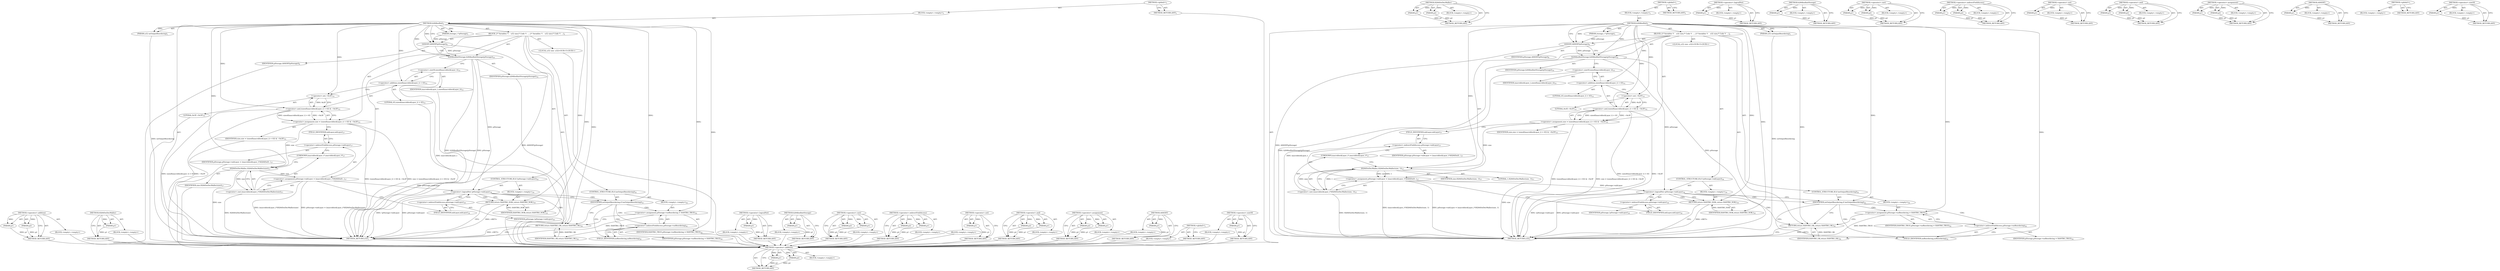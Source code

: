digraph "&lt;operator&gt;.sizeOf" {
vulnerable_93 [label=<(METHOD,&lt;operator&gt;.addition)>];
vulnerable_94 [label=<(PARAM,p1)>];
vulnerable_95 [label=<(PARAM,p2)>];
vulnerable_96 [label=<(BLOCK,&lt;empty&gt;,&lt;empty&gt;)>];
vulnerable_97 [label=<(METHOD_RETURN,ANY)>];
vulnerable_116 [label=<(METHOD,H264SwDecMalloc)>];
vulnerable_117 [label=<(PARAM,p1)>];
vulnerable_118 [label=<(BLOCK,&lt;empty&gt;,&lt;empty&gt;)>];
vulnerable_119 [label=<(METHOD_RETURN,ANY)>];
vulnerable_6 [label=<(METHOD,&lt;global&gt;)<SUB>1</SUB>>];
vulnerable_7 [label=<(BLOCK,&lt;empty&gt;,&lt;empty&gt;)<SUB>1</SUB>>];
vulnerable_8 [label=<(METHOD,h264bsdInit)<SUB>1</SUB>>];
vulnerable_9 [label=<(PARAM,storage_t *pStorage)<SUB>1</SUB>>];
vulnerable_10 [label=<(PARAM,u32 noOutputReordering)<SUB>1</SUB>>];
vulnerable_11 [label=<(BLOCK,{

/* Variables */
    u32 size;
/* Code */

  ...,{

/* Variables */
    u32 size;
/* Code */

  ...)<SUB>2</SUB>>];
vulnerable_12 [label="<(LOCAL,u32 size: u32)<SUB>5</SUB>>"];
vulnerable_13 [label=<(ASSERT,ASSERT(pStorage))<SUB>8</SUB>>];
vulnerable_14 [label=<(IDENTIFIER,pStorage,ASSERT(pStorage))<SUB>8</SUB>>];
vulnerable_15 [label=<(h264bsdInitStorage,h264bsdInitStorage(pStorage))<SUB>10</SUB>>];
vulnerable_16 [label=<(IDENTIFIER,pStorage,h264bsdInitStorage(pStorage))<SUB>10</SUB>>];
vulnerable_17 [label=<(&lt;operator&gt;.assignment,size = (sizeof(macroblockLayer_t) + 63) &amp; ~0x3F)<SUB>15</SUB>>];
vulnerable_18 [label=<(IDENTIFIER,size,size = (sizeof(macroblockLayer_t) + 63) &amp; ~0x3F)<SUB>15</SUB>>];
vulnerable_19 [label=<(&lt;operator&gt;.and,(sizeof(macroblockLayer_t) + 63) &amp; ~0x3F)<SUB>15</SUB>>];
vulnerable_20 [label=<(&lt;operator&gt;.addition,sizeof(macroblockLayer_t) + 63)<SUB>15</SUB>>];
vulnerable_21 [label=<(&lt;operator&gt;.sizeOf,sizeof(macroblockLayer_t))<SUB>15</SUB>>];
vulnerable_22 [label=<(IDENTIFIER,macroblockLayer_t,sizeof(macroblockLayer_t))<SUB>15</SUB>>];
vulnerable_23 [label=<(LITERAL,63,sizeof(macroblockLayer_t) + 63)<SUB>15</SUB>>];
vulnerable_24 [label=<(&lt;operator&gt;.not,~0x3F)<SUB>15</SUB>>];
vulnerable_25 [label=<(LITERAL,0x3F,~0x3F)<SUB>15</SUB>>];
vulnerable_26 [label=<(&lt;operator&gt;.assignment,pStorage-&gt;mbLayer = (macroblockLayer_t*)H264SwD...)<SUB>17</SUB>>];
vulnerable_27 [label=<(&lt;operator&gt;.indirectFieldAccess,pStorage-&gt;mbLayer)<SUB>17</SUB>>];
vulnerable_28 [label=<(IDENTIFIER,pStorage,pStorage-&gt;mbLayer = (macroblockLayer_t*)H264SwD...)<SUB>17</SUB>>];
vulnerable_29 [label=<(FIELD_IDENTIFIER,mbLayer,mbLayer)<SUB>17</SUB>>];
vulnerable_30 [label=<(&lt;operator&gt;.cast,(macroblockLayer_t*)H264SwDecMalloc(size))<SUB>17</SUB>>];
vulnerable_31 [label=<(UNKNOWN,macroblockLayer_t*,macroblockLayer_t*)<SUB>17</SUB>>];
vulnerable_32 [label=<(H264SwDecMalloc,H264SwDecMalloc(size))<SUB>17</SUB>>];
vulnerable_33 [label=<(IDENTIFIER,size,H264SwDecMalloc(size))<SUB>17</SUB>>];
vulnerable_34 [label=<(CONTROL_STRUCTURE,IF,if (!pStorage-&gt;mbLayer))<SUB>18</SUB>>];
vulnerable_35 [label=<(&lt;operator&gt;.logicalNot,!pStorage-&gt;mbLayer)<SUB>18</SUB>>];
vulnerable_36 [label=<(&lt;operator&gt;.indirectFieldAccess,pStorage-&gt;mbLayer)<SUB>18</SUB>>];
vulnerable_37 [label=<(IDENTIFIER,pStorage,!pStorage-&gt;mbLayer)<SUB>18</SUB>>];
vulnerable_38 [label=<(FIELD_IDENTIFIER,mbLayer,mbLayer)<SUB>18</SUB>>];
vulnerable_39 [label=<(BLOCK,&lt;empty&gt;,&lt;empty&gt;)<SUB>19</SUB>>];
vulnerable_40 [label=<(RETURN,return HANTRO_NOK;,return HANTRO_NOK;)<SUB>19</SUB>>];
vulnerable_41 [label=<(IDENTIFIER,HANTRO_NOK,return HANTRO_NOK;)<SUB>19</SUB>>];
vulnerable_42 [label=<(CONTROL_STRUCTURE,IF,if (noOutputReordering))<SUB>21</SUB>>];
vulnerable_43 [label=<(IDENTIFIER,noOutputReordering,if (noOutputReordering))<SUB>21</SUB>>];
vulnerable_44 [label=<(BLOCK,&lt;empty&gt;,&lt;empty&gt;)<SUB>22</SUB>>];
vulnerable_45 [label=<(&lt;operator&gt;.assignment,pStorage-&gt;noReordering = HANTRO_TRUE)<SUB>22</SUB>>];
vulnerable_46 [label=<(&lt;operator&gt;.indirectFieldAccess,pStorage-&gt;noReordering)<SUB>22</SUB>>];
vulnerable_47 [label=<(IDENTIFIER,pStorage,pStorage-&gt;noReordering = HANTRO_TRUE)<SUB>22</SUB>>];
vulnerable_48 [label=<(FIELD_IDENTIFIER,noReordering,noReordering)<SUB>22</SUB>>];
vulnerable_49 [label=<(IDENTIFIER,HANTRO_TRUE,pStorage-&gt;noReordering = HANTRO_TRUE)<SUB>22</SUB>>];
vulnerable_50 [label=<(RETURN,return HANTRO_OK;,return HANTRO_OK;)<SUB>24</SUB>>];
vulnerable_51 [label=<(IDENTIFIER,HANTRO_OK,return HANTRO_OK;)<SUB>24</SUB>>];
vulnerable_52 [label=<(METHOD_RETURN,u32)<SUB>1</SUB>>];
vulnerable_54 [label=<(METHOD_RETURN,ANY)<SUB>1</SUB>>];
vulnerable_120 [label=<(METHOD,&lt;operator&gt;.logicalNot)>];
vulnerable_121 [label=<(PARAM,p1)>];
vulnerable_122 [label=<(BLOCK,&lt;empty&gt;,&lt;empty&gt;)>];
vulnerable_123 [label=<(METHOD_RETURN,ANY)>];
vulnerable_79 [label=<(METHOD,h264bsdInitStorage)>];
vulnerable_80 [label=<(PARAM,p1)>];
vulnerable_81 [label=<(BLOCK,&lt;empty&gt;,&lt;empty&gt;)>];
vulnerable_82 [label=<(METHOD_RETURN,ANY)>];
vulnerable_111 [label=<(METHOD,&lt;operator&gt;.cast)>];
vulnerable_112 [label=<(PARAM,p1)>];
vulnerable_113 [label=<(PARAM,p2)>];
vulnerable_114 [label=<(BLOCK,&lt;empty&gt;,&lt;empty&gt;)>];
vulnerable_115 [label=<(METHOD_RETURN,ANY)>];
vulnerable_106 [label=<(METHOD,&lt;operator&gt;.indirectFieldAccess)>];
vulnerable_107 [label=<(PARAM,p1)>];
vulnerable_108 [label=<(PARAM,p2)>];
vulnerable_109 [label=<(BLOCK,&lt;empty&gt;,&lt;empty&gt;)>];
vulnerable_110 [label=<(METHOD_RETURN,ANY)>];
vulnerable_102 [label=<(METHOD,&lt;operator&gt;.not)>];
vulnerable_103 [label=<(PARAM,p1)>];
vulnerable_104 [label=<(BLOCK,&lt;empty&gt;,&lt;empty&gt;)>];
vulnerable_105 [label=<(METHOD_RETURN,ANY)>];
vulnerable_88 [label=<(METHOD,&lt;operator&gt;.and)>];
vulnerable_89 [label=<(PARAM,p1)>];
vulnerable_90 [label=<(PARAM,p2)>];
vulnerable_91 [label=<(BLOCK,&lt;empty&gt;,&lt;empty&gt;)>];
vulnerable_92 [label=<(METHOD_RETURN,ANY)>];
vulnerable_83 [label=<(METHOD,&lt;operator&gt;.assignment)>];
vulnerable_84 [label=<(PARAM,p1)>];
vulnerable_85 [label=<(PARAM,p2)>];
vulnerable_86 [label=<(BLOCK,&lt;empty&gt;,&lt;empty&gt;)>];
vulnerable_87 [label=<(METHOD_RETURN,ANY)>];
vulnerable_75 [label=<(METHOD,ASSERT)>];
vulnerable_76 [label=<(PARAM,p1)>];
vulnerable_77 [label=<(BLOCK,&lt;empty&gt;,&lt;empty&gt;)>];
vulnerable_78 [label=<(METHOD_RETURN,ANY)>];
vulnerable_69 [label=<(METHOD,&lt;global&gt;)<SUB>1</SUB>>];
vulnerable_70 [label=<(BLOCK,&lt;empty&gt;,&lt;empty&gt;)>];
vulnerable_71 [label=<(METHOD_RETURN,ANY)>];
vulnerable_98 [label=<(METHOD,&lt;operator&gt;.sizeOf)>];
vulnerable_99 [label=<(PARAM,p1)>];
vulnerable_100 [label=<(BLOCK,&lt;empty&gt;,&lt;empty&gt;)>];
vulnerable_101 [label=<(METHOD_RETURN,ANY)>];
fixed_94 [label=<(METHOD,&lt;operator&gt;.addition)>];
fixed_95 [label=<(PARAM,p1)>];
fixed_96 [label=<(PARAM,p2)>];
fixed_97 [label=<(BLOCK,&lt;empty&gt;,&lt;empty&gt;)>];
fixed_98 [label=<(METHOD_RETURN,ANY)>];
fixed_117 [label=<(METHOD,H264SwDecMalloc)>];
fixed_118 [label=<(PARAM,p1)>];
fixed_119 [label=<(PARAM,p2)>];
fixed_120 [label=<(BLOCK,&lt;empty&gt;,&lt;empty&gt;)>];
fixed_121 [label=<(METHOD_RETURN,ANY)>];
fixed_6 [label=<(METHOD,&lt;global&gt;)<SUB>1</SUB>>];
fixed_7 [label=<(BLOCK,&lt;empty&gt;,&lt;empty&gt;)<SUB>1</SUB>>];
fixed_8 [label=<(METHOD,h264bsdInit)<SUB>1</SUB>>];
fixed_9 [label=<(PARAM,storage_t *pStorage)<SUB>1</SUB>>];
fixed_10 [label=<(PARAM,u32 noOutputReordering)<SUB>1</SUB>>];
fixed_11 [label=<(BLOCK,{

/* Variables */
    u32 size;
/* Code */

  ...,{

/* Variables */
    u32 size;
/* Code */

  ...)<SUB>2</SUB>>];
fixed_12 [label="<(LOCAL,u32 size: u32)<SUB>5</SUB>>"];
fixed_13 [label=<(ASSERT,ASSERT(pStorage))<SUB>8</SUB>>];
fixed_14 [label=<(IDENTIFIER,pStorage,ASSERT(pStorage))<SUB>8</SUB>>];
fixed_15 [label=<(h264bsdInitStorage,h264bsdInitStorage(pStorage))<SUB>10</SUB>>];
fixed_16 [label=<(IDENTIFIER,pStorage,h264bsdInitStorage(pStorage))<SUB>10</SUB>>];
fixed_17 [label=<(&lt;operator&gt;.assignment,size = (sizeof(macroblockLayer_t) + 63) &amp; ~0x3F)<SUB>15</SUB>>];
fixed_18 [label=<(IDENTIFIER,size,size = (sizeof(macroblockLayer_t) + 63) &amp; ~0x3F)<SUB>15</SUB>>];
fixed_19 [label=<(&lt;operator&gt;.and,(sizeof(macroblockLayer_t) + 63) &amp; ~0x3F)<SUB>15</SUB>>];
fixed_20 [label=<(&lt;operator&gt;.addition,sizeof(macroblockLayer_t) + 63)<SUB>15</SUB>>];
fixed_21 [label=<(&lt;operator&gt;.sizeOf,sizeof(macroblockLayer_t))<SUB>15</SUB>>];
fixed_22 [label=<(IDENTIFIER,macroblockLayer_t,sizeof(macroblockLayer_t))<SUB>15</SUB>>];
fixed_23 [label=<(LITERAL,63,sizeof(macroblockLayer_t) + 63)<SUB>15</SUB>>];
fixed_24 [label=<(&lt;operator&gt;.not,~0x3F)<SUB>15</SUB>>];
fixed_25 [label=<(LITERAL,0x3F,~0x3F)<SUB>15</SUB>>];
fixed_26 [label=<(&lt;operator&gt;.assignment,pStorage-&gt;mbLayer = (macroblockLayer_t*)H264SwD...)<SUB>17</SUB>>];
fixed_27 [label=<(&lt;operator&gt;.indirectFieldAccess,pStorage-&gt;mbLayer)<SUB>17</SUB>>];
fixed_28 [label=<(IDENTIFIER,pStorage,pStorage-&gt;mbLayer = (macroblockLayer_t*)H264SwD...)<SUB>17</SUB>>];
fixed_29 [label=<(FIELD_IDENTIFIER,mbLayer,mbLayer)<SUB>17</SUB>>];
fixed_30 [label=<(&lt;operator&gt;.cast,(macroblockLayer_t*)H264SwDecMalloc(size, 1))<SUB>17</SUB>>];
fixed_31 [label=<(UNKNOWN,macroblockLayer_t*,macroblockLayer_t*)<SUB>17</SUB>>];
fixed_32 [label=<(H264SwDecMalloc,H264SwDecMalloc(size, 1))<SUB>17</SUB>>];
fixed_33 [label=<(IDENTIFIER,size,H264SwDecMalloc(size, 1))<SUB>17</SUB>>];
fixed_34 [label=<(LITERAL,1,H264SwDecMalloc(size, 1))<SUB>17</SUB>>];
fixed_35 [label=<(CONTROL_STRUCTURE,IF,if (!pStorage-&gt;mbLayer))<SUB>18</SUB>>];
fixed_36 [label=<(&lt;operator&gt;.logicalNot,!pStorage-&gt;mbLayer)<SUB>18</SUB>>];
fixed_37 [label=<(&lt;operator&gt;.indirectFieldAccess,pStorage-&gt;mbLayer)<SUB>18</SUB>>];
fixed_38 [label=<(IDENTIFIER,pStorage,!pStorage-&gt;mbLayer)<SUB>18</SUB>>];
fixed_39 [label=<(FIELD_IDENTIFIER,mbLayer,mbLayer)<SUB>18</SUB>>];
fixed_40 [label=<(BLOCK,&lt;empty&gt;,&lt;empty&gt;)<SUB>19</SUB>>];
fixed_41 [label=<(RETURN,return HANTRO_NOK;,return HANTRO_NOK;)<SUB>19</SUB>>];
fixed_42 [label=<(IDENTIFIER,HANTRO_NOK,return HANTRO_NOK;)<SUB>19</SUB>>];
fixed_43 [label=<(CONTROL_STRUCTURE,IF,if (noOutputReordering))<SUB>21</SUB>>];
fixed_44 [label=<(IDENTIFIER,noOutputReordering,if (noOutputReordering))<SUB>21</SUB>>];
fixed_45 [label=<(BLOCK,&lt;empty&gt;,&lt;empty&gt;)<SUB>22</SUB>>];
fixed_46 [label=<(&lt;operator&gt;.assignment,pStorage-&gt;noReordering = HANTRO_TRUE)<SUB>22</SUB>>];
fixed_47 [label=<(&lt;operator&gt;.indirectFieldAccess,pStorage-&gt;noReordering)<SUB>22</SUB>>];
fixed_48 [label=<(IDENTIFIER,pStorage,pStorage-&gt;noReordering = HANTRO_TRUE)<SUB>22</SUB>>];
fixed_49 [label=<(FIELD_IDENTIFIER,noReordering,noReordering)<SUB>22</SUB>>];
fixed_50 [label=<(IDENTIFIER,HANTRO_TRUE,pStorage-&gt;noReordering = HANTRO_TRUE)<SUB>22</SUB>>];
fixed_51 [label=<(RETURN,return HANTRO_OK;,return HANTRO_OK;)<SUB>24</SUB>>];
fixed_52 [label=<(IDENTIFIER,HANTRO_OK,return HANTRO_OK;)<SUB>24</SUB>>];
fixed_53 [label=<(METHOD_RETURN,u32)<SUB>1</SUB>>];
fixed_55 [label=<(METHOD_RETURN,ANY)<SUB>1</SUB>>];
fixed_122 [label=<(METHOD,&lt;operator&gt;.logicalNot)>];
fixed_123 [label=<(PARAM,p1)>];
fixed_124 [label=<(BLOCK,&lt;empty&gt;,&lt;empty&gt;)>];
fixed_125 [label=<(METHOD_RETURN,ANY)>];
fixed_80 [label=<(METHOD,h264bsdInitStorage)>];
fixed_81 [label=<(PARAM,p1)>];
fixed_82 [label=<(BLOCK,&lt;empty&gt;,&lt;empty&gt;)>];
fixed_83 [label=<(METHOD_RETURN,ANY)>];
fixed_112 [label=<(METHOD,&lt;operator&gt;.cast)>];
fixed_113 [label=<(PARAM,p1)>];
fixed_114 [label=<(PARAM,p2)>];
fixed_115 [label=<(BLOCK,&lt;empty&gt;,&lt;empty&gt;)>];
fixed_116 [label=<(METHOD_RETURN,ANY)>];
fixed_107 [label=<(METHOD,&lt;operator&gt;.indirectFieldAccess)>];
fixed_108 [label=<(PARAM,p1)>];
fixed_109 [label=<(PARAM,p2)>];
fixed_110 [label=<(BLOCK,&lt;empty&gt;,&lt;empty&gt;)>];
fixed_111 [label=<(METHOD_RETURN,ANY)>];
fixed_103 [label=<(METHOD,&lt;operator&gt;.not)>];
fixed_104 [label=<(PARAM,p1)>];
fixed_105 [label=<(BLOCK,&lt;empty&gt;,&lt;empty&gt;)>];
fixed_106 [label=<(METHOD_RETURN,ANY)>];
fixed_89 [label=<(METHOD,&lt;operator&gt;.and)>];
fixed_90 [label=<(PARAM,p1)>];
fixed_91 [label=<(PARAM,p2)>];
fixed_92 [label=<(BLOCK,&lt;empty&gt;,&lt;empty&gt;)>];
fixed_93 [label=<(METHOD_RETURN,ANY)>];
fixed_84 [label=<(METHOD,&lt;operator&gt;.assignment)>];
fixed_85 [label=<(PARAM,p1)>];
fixed_86 [label=<(PARAM,p2)>];
fixed_87 [label=<(BLOCK,&lt;empty&gt;,&lt;empty&gt;)>];
fixed_88 [label=<(METHOD_RETURN,ANY)>];
fixed_76 [label=<(METHOD,ASSERT)>];
fixed_77 [label=<(PARAM,p1)>];
fixed_78 [label=<(BLOCK,&lt;empty&gt;,&lt;empty&gt;)>];
fixed_79 [label=<(METHOD_RETURN,ANY)>];
fixed_70 [label=<(METHOD,&lt;global&gt;)<SUB>1</SUB>>];
fixed_71 [label=<(BLOCK,&lt;empty&gt;,&lt;empty&gt;)>];
fixed_72 [label=<(METHOD_RETURN,ANY)>];
fixed_99 [label=<(METHOD,&lt;operator&gt;.sizeOf)>];
fixed_100 [label=<(PARAM,p1)>];
fixed_101 [label=<(BLOCK,&lt;empty&gt;,&lt;empty&gt;)>];
fixed_102 [label=<(METHOD_RETURN,ANY)>];
vulnerable_93 -> vulnerable_94  [key=0, label="AST: "];
vulnerable_93 -> vulnerable_94  [key=1, label="DDG: "];
vulnerable_93 -> vulnerable_96  [key=0, label="AST: "];
vulnerable_93 -> vulnerable_95  [key=0, label="AST: "];
vulnerable_93 -> vulnerable_95  [key=1, label="DDG: "];
vulnerable_93 -> vulnerable_97  [key=0, label="AST: "];
vulnerable_93 -> vulnerable_97  [key=1, label="CFG: "];
vulnerable_94 -> vulnerable_97  [key=0, label="DDG: p1"];
vulnerable_95 -> vulnerable_97  [key=0, label="DDG: p2"];
vulnerable_96 -> fixed_94  [key=0];
vulnerable_97 -> fixed_94  [key=0];
vulnerable_116 -> vulnerable_117  [key=0, label="AST: "];
vulnerable_116 -> vulnerable_117  [key=1, label="DDG: "];
vulnerable_116 -> vulnerable_118  [key=0, label="AST: "];
vulnerable_116 -> vulnerable_119  [key=0, label="AST: "];
vulnerable_116 -> vulnerable_119  [key=1, label="CFG: "];
vulnerable_117 -> vulnerable_119  [key=0, label="DDG: p1"];
vulnerable_118 -> fixed_94  [key=0];
vulnerable_119 -> fixed_94  [key=0];
vulnerable_6 -> vulnerable_7  [key=0, label="AST: "];
vulnerable_6 -> vulnerable_54  [key=0, label="AST: "];
vulnerable_6 -> vulnerable_54  [key=1, label="CFG: "];
vulnerable_7 -> vulnerable_8  [key=0, label="AST: "];
vulnerable_8 -> vulnerable_9  [key=0, label="AST: "];
vulnerable_8 -> vulnerable_9  [key=1, label="DDG: "];
vulnerable_8 -> vulnerable_10  [key=0, label="AST: "];
vulnerable_8 -> vulnerable_10  [key=1, label="DDG: "];
vulnerable_8 -> vulnerable_11  [key=0, label="AST: "];
vulnerable_8 -> vulnerable_52  [key=0, label="AST: "];
vulnerable_8 -> vulnerable_13  [key=0, label="CFG: "];
vulnerable_8 -> vulnerable_13  [key=1, label="DDG: "];
vulnerable_8 -> vulnerable_50  [key=0, label="DDG: "];
vulnerable_8 -> vulnerable_15  [key=0, label="DDG: "];
vulnerable_8 -> vulnerable_43  [key=0, label="DDG: "];
vulnerable_8 -> vulnerable_51  [key=0, label="DDG: "];
vulnerable_8 -> vulnerable_19  [key=0, label="DDG: "];
vulnerable_8 -> vulnerable_40  [key=0, label="DDG: "];
vulnerable_8 -> vulnerable_45  [key=0, label="DDG: "];
vulnerable_8 -> vulnerable_20  [key=0, label="DDG: "];
vulnerable_8 -> vulnerable_24  [key=0, label="DDG: "];
vulnerable_8 -> vulnerable_32  [key=0, label="DDG: "];
vulnerable_8 -> vulnerable_41  [key=0, label="DDG: "];
vulnerable_9 -> vulnerable_13  [key=0, label="DDG: pStorage"];
vulnerable_10 -> vulnerable_52  [key=0, label="DDG: noOutputReordering"];
vulnerable_11 -> vulnerable_12  [key=0, label="AST: "];
vulnerable_11 -> vulnerable_13  [key=0, label="AST: "];
vulnerable_11 -> vulnerable_15  [key=0, label="AST: "];
vulnerable_11 -> vulnerable_17  [key=0, label="AST: "];
vulnerable_11 -> vulnerable_26  [key=0, label="AST: "];
vulnerable_11 -> vulnerable_34  [key=0, label="AST: "];
vulnerable_11 -> vulnerable_42  [key=0, label="AST: "];
vulnerable_11 -> vulnerable_50  [key=0, label="AST: "];
vulnerable_12 -> fixed_94  [key=0];
vulnerable_13 -> vulnerable_14  [key=0, label="AST: "];
vulnerable_13 -> vulnerable_15  [key=0, label="CFG: "];
vulnerable_13 -> vulnerable_15  [key=1, label="DDG: pStorage"];
vulnerable_13 -> vulnerable_52  [key=0, label="DDG: ASSERT(pStorage)"];
vulnerable_14 -> fixed_94  [key=0];
vulnerable_15 -> vulnerable_16  [key=0, label="AST: "];
vulnerable_15 -> vulnerable_21  [key=0, label="CFG: "];
vulnerable_15 -> vulnerable_52  [key=0, label="DDG: pStorage"];
vulnerable_15 -> vulnerable_52  [key=1, label="DDG: h264bsdInitStorage(pStorage)"];
vulnerable_15 -> vulnerable_35  [key=0, label="DDG: pStorage"];
vulnerable_16 -> fixed_94  [key=0];
vulnerable_17 -> vulnerable_18  [key=0, label="AST: "];
vulnerable_17 -> vulnerable_19  [key=0, label="AST: "];
vulnerable_17 -> vulnerable_29  [key=0, label="CFG: "];
vulnerable_17 -> vulnerable_52  [key=0, label="DDG: (sizeof(macroblockLayer_t) + 63) &amp; ~0x3F"];
vulnerable_17 -> vulnerable_52  [key=1, label="DDG: size = (sizeof(macroblockLayer_t) + 63) &amp; ~0x3F"];
vulnerable_17 -> vulnerable_32  [key=0, label="DDG: size"];
vulnerable_18 -> fixed_94  [key=0];
vulnerable_19 -> vulnerable_20  [key=0, label="AST: "];
vulnerable_19 -> vulnerable_24  [key=0, label="AST: "];
vulnerable_19 -> vulnerable_17  [key=0, label="CFG: "];
vulnerable_19 -> vulnerable_17  [key=1, label="DDG: sizeof(macroblockLayer_t) + 63"];
vulnerable_19 -> vulnerable_17  [key=2, label="DDG: ~0x3F"];
vulnerable_19 -> vulnerable_52  [key=0, label="DDG: sizeof(macroblockLayer_t) + 63"];
vulnerable_19 -> vulnerable_52  [key=1, label="DDG: ~0x3F"];
vulnerable_20 -> vulnerable_21  [key=0, label="AST: "];
vulnerable_20 -> vulnerable_23  [key=0, label="AST: "];
vulnerable_20 -> vulnerable_24  [key=0, label="CFG: "];
vulnerable_21 -> vulnerable_22  [key=0, label="AST: "];
vulnerable_21 -> vulnerable_20  [key=0, label="CFG: "];
vulnerable_21 -> vulnerable_52  [key=0, label="DDG: macroblockLayer_t"];
vulnerable_22 -> fixed_94  [key=0];
vulnerable_23 -> fixed_94  [key=0];
vulnerable_24 -> vulnerable_25  [key=0, label="AST: "];
vulnerable_24 -> vulnerable_19  [key=0, label="CFG: "];
vulnerable_24 -> vulnerable_19  [key=1, label="DDG: 0x3F"];
vulnerable_25 -> fixed_94  [key=0];
vulnerable_26 -> vulnerable_27  [key=0, label="AST: "];
vulnerable_26 -> vulnerable_30  [key=0, label="AST: "];
vulnerable_26 -> vulnerable_38  [key=0, label="CFG: "];
vulnerable_26 -> vulnerable_52  [key=0, label="DDG: (macroblockLayer_t*)H264SwDecMalloc(size)"];
vulnerable_26 -> vulnerable_52  [key=1, label="DDG: pStorage-&gt;mbLayer = (macroblockLayer_t*)H264SwDecMalloc(size)"];
vulnerable_26 -> vulnerable_35  [key=0, label="DDG: pStorage-&gt;mbLayer"];
vulnerable_27 -> vulnerable_28  [key=0, label="AST: "];
vulnerable_27 -> vulnerable_29  [key=0, label="AST: "];
vulnerable_27 -> vulnerable_31  [key=0, label="CFG: "];
vulnerable_28 -> fixed_94  [key=0];
vulnerable_29 -> vulnerable_27  [key=0, label="CFG: "];
vulnerable_30 -> vulnerable_31  [key=0, label="AST: "];
vulnerable_30 -> vulnerable_32  [key=0, label="AST: "];
vulnerable_30 -> vulnerable_26  [key=0, label="CFG: "];
vulnerable_30 -> vulnerable_52  [key=0, label="DDG: H264SwDecMalloc(size)"];
vulnerable_31 -> vulnerable_32  [key=0, label="CFG: "];
vulnerable_32 -> vulnerable_33  [key=0, label="AST: "];
vulnerable_32 -> vulnerable_30  [key=0, label="CFG: "];
vulnerable_32 -> vulnerable_30  [key=1, label="DDG: size"];
vulnerable_32 -> vulnerable_52  [key=0, label="DDG: size"];
vulnerable_32 -> vulnerable_26  [key=0, label="DDG: size"];
vulnerable_33 -> fixed_94  [key=0];
vulnerable_34 -> vulnerable_35  [key=0, label="AST: "];
vulnerable_34 -> vulnerable_39  [key=0, label="AST: "];
vulnerable_35 -> vulnerable_36  [key=0, label="AST: "];
vulnerable_35 -> vulnerable_43  [key=0, label="CFG: "];
vulnerable_35 -> vulnerable_43  [key=1, label="CDG: "];
vulnerable_35 -> vulnerable_40  [key=0, label="CFG: "];
vulnerable_35 -> vulnerable_40  [key=1, label="CDG: "];
vulnerable_35 -> vulnerable_52  [key=0, label="DDG: pStorage-&gt;mbLayer"];
vulnerable_35 -> vulnerable_52  [key=1, label="DDG: !pStorage-&gt;mbLayer"];
vulnerable_35 -> vulnerable_50  [key=0, label="CDG: "];
vulnerable_36 -> vulnerable_37  [key=0, label="AST: "];
vulnerable_36 -> vulnerable_38  [key=0, label="AST: "];
vulnerable_36 -> vulnerable_35  [key=0, label="CFG: "];
vulnerable_37 -> fixed_94  [key=0];
vulnerable_38 -> vulnerable_36  [key=0, label="CFG: "];
vulnerable_39 -> vulnerable_40  [key=0, label="AST: "];
vulnerable_40 -> vulnerable_41  [key=0, label="AST: "];
vulnerable_40 -> vulnerable_52  [key=0, label="CFG: "];
vulnerable_40 -> vulnerable_52  [key=1, label="DDG: &lt;RET&gt;"];
vulnerable_41 -> vulnerable_40  [key=0, label="DDG: HANTRO_NOK"];
vulnerable_42 -> vulnerable_43  [key=0, label="AST: "];
vulnerable_42 -> vulnerable_44  [key=0, label="AST: "];
vulnerable_43 -> vulnerable_48  [key=0, label="CFG: "];
vulnerable_43 -> vulnerable_48  [key=1, label="CDG: "];
vulnerable_43 -> vulnerable_50  [key=0, label="CFG: "];
vulnerable_43 -> vulnerable_45  [key=0, label="CDG: "];
vulnerable_43 -> vulnerable_46  [key=0, label="CDG: "];
vulnerable_44 -> vulnerable_45  [key=0, label="AST: "];
vulnerable_45 -> vulnerable_46  [key=0, label="AST: "];
vulnerable_45 -> vulnerable_49  [key=0, label="AST: "];
vulnerable_45 -> vulnerable_50  [key=0, label="CFG: "];
vulnerable_45 -> vulnerable_52  [key=0, label="DDG: HANTRO_TRUE"];
vulnerable_46 -> vulnerable_47  [key=0, label="AST: "];
vulnerable_46 -> vulnerable_48  [key=0, label="AST: "];
vulnerable_46 -> vulnerable_45  [key=0, label="CFG: "];
vulnerable_47 -> fixed_94  [key=0];
vulnerable_48 -> vulnerable_46  [key=0, label="CFG: "];
vulnerable_49 -> fixed_94  [key=0];
vulnerable_50 -> vulnerable_51  [key=0, label="AST: "];
vulnerable_50 -> vulnerable_52  [key=0, label="CFG: "];
vulnerable_50 -> vulnerable_52  [key=1, label="DDG: &lt;RET&gt;"];
vulnerable_51 -> vulnerable_50  [key=0, label="DDG: HANTRO_OK"];
vulnerable_52 -> fixed_94  [key=0];
vulnerable_54 -> fixed_94  [key=0];
vulnerable_120 -> vulnerable_121  [key=0, label="AST: "];
vulnerable_120 -> vulnerable_121  [key=1, label="DDG: "];
vulnerable_120 -> vulnerable_122  [key=0, label="AST: "];
vulnerable_120 -> vulnerable_123  [key=0, label="AST: "];
vulnerable_120 -> vulnerable_123  [key=1, label="CFG: "];
vulnerable_121 -> vulnerable_123  [key=0, label="DDG: p1"];
vulnerable_122 -> fixed_94  [key=0];
vulnerable_123 -> fixed_94  [key=0];
vulnerable_79 -> vulnerable_80  [key=0, label="AST: "];
vulnerable_79 -> vulnerable_80  [key=1, label="DDG: "];
vulnerable_79 -> vulnerable_81  [key=0, label="AST: "];
vulnerable_79 -> vulnerable_82  [key=0, label="AST: "];
vulnerable_79 -> vulnerable_82  [key=1, label="CFG: "];
vulnerable_80 -> vulnerable_82  [key=0, label="DDG: p1"];
vulnerable_81 -> fixed_94  [key=0];
vulnerable_82 -> fixed_94  [key=0];
vulnerable_111 -> vulnerable_112  [key=0, label="AST: "];
vulnerable_111 -> vulnerable_112  [key=1, label="DDG: "];
vulnerable_111 -> vulnerable_114  [key=0, label="AST: "];
vulnerable_111 -> vulnerable_113  [key=0, label="AST: "];
vulnerable_111 -> vulnerable_113  [key=1, label="DDG: "];
vulnerable_111 -> vulnerable_115  [key=0, label="AST: "];
vulnerable_111 -> vulnerable_115  [key=1, label="CFG: "];
vulnerable_112 -> vulnerable_115  [key=0, label="DDG: p1"];
vulnerable_113 -> vulnerable_115  [key=0, label="DDG: p2"];
vulnerable_114 -> fixed_94  [key=0];
vulnerable_115 -> fixed_94  [key=0];
vulnerable_106 -> vulnerable_107  [key=0, label="AST: "];
vulnerable_106 -> vulnerable_107  [key=1, label="DDG: "];
vulnerable_106 -> vulnerable_109  [key=0, label="AST: "];
vulnerable_106 -> vulnerable_108  [key=0, label="AST: "];
vulnerable_106 -> vulnerable_108  [key=1, label="DDG: "];
vulnerable_106 -> vulnerable_110  [key=0, label="AST: "];
vulnerable_106 -> vulnerable_110  [key=1, label="CFG: "];
vulnerable_107 -> vulnerable_110  [key=0, label="DDG: p1"];
vulnerable_108 -> vulnerable_110  [key=0, label="DDG: p2"];
vulnerable_109 -> fixed_94  [key=0];
vulnerable_110 -> fixed_94  [key=0];
vulnerable_102 -> vulnerable_103  [key=0, label="AST: "];
vulnerable_102 -> vulnerable_103  [key=1, label="DDG: "];
vulnerable_102 -> vulnerable_104  [key=0, label="AST: "];
vulnerable_102 -> vulnerable_105  [key=0, label="AST: "];
vulnerable_102 -> vulnerable_105  [key=1, label="CFG: "];
vulnerable_103 -> vulnerable_105  [key=0, label="DDG: p1"];
vulnerable_104 -> fixed_94  [key=0];
vulnerable_105 -> fixed_94  [key=0];
vulnerable_88 -> vulnerable_89  [key=0, label="AST: "];
vulnerable_88 -> vulnerable_89  [key=1, label="DDG: "];
vulnerable_88 -> vulnerable_91  [key=0, label="AST: "];
vulnerable_88 -> vulnerable_90  [key=0, label="AST: "];
vulnerable_88 -> vulnerable_90  [key=1, label="DDG: "];
vulnerable_88 -> vulnerable_92  [key=0, label="AST: "];
vulnerable_88 -> vulnerable_92  [key=1, label="CFG: "];
vulnerable_89 -> vulnerable_92  [key=0, label="DDG: p1"];
vulnerable_90 -> vulnerable_92  [key=0, label="DDG: p2"];
vulnerable_91 -> fixed_94  [key=0];
vulnerable_92 -> fixed_94  [key=0];
vulnerable_83 -> vulnerable_84  [key=0, label="AST: "];
vulnerable_83 -> vulnerable_84  [key=1, label="DDG: "];
vulnerable_83 -> vulnerable_86  [key=0, label="AST: "];
vulnerable_83 -> vulnerable_85  [key=0, label="AST: "];
vulnerable_83 -> vulnerable_85  [key=1, label="DDG: "];
vulnerable_83 -> vulnerable_87  [key=0, label="AST: "];
vulnerable_83 -> vulnerable_87  [key=1, label="CFG: "];
vulnerable_84 -> vulnerable_87  [key=0, label="DDG: p1"];
vulnerable_85 -> vulnerable_87  [key=0, label="DDG: p2"];
vulnerable_86 -> fixed_94  [key=0];
vulnerable_87 -> fixed_94  [key=0];
vulnerable_75 -> vulnerable_76  [key=0, label="AST: "];
vulnerable_75 -> vulnerable_76  [key=1, label="DDG: "];
vulnerable_75 -> vulnerable_77  [key=0, label="AST: "];
vulnerable_75 -> vulnerable_78  [key=0, label="AST: "];
vulnerable_75 -> vulnerable_78  [key=1, label="CFG: "];
vulnerable_76 -> vulnerable_78  [key=0, label="DDG: p1"];
vulnerable_77 -> fixed_94  [key=0];
vulnerable_78 -> fixed_94  [key=0];
vulnerable_69 -> vulnerable_70  [key=0, label="AST: "];
vulnerable_69 -> vulnerable_71  [key=0, label="AST: "];
vulnerable_69 -> vulnerable_71  [key=1, label="CFG: "];
vulnerable_70 -> fixed_94  [key=0];
vulnerable_71 -> fixed_94  [key=0];
vulnerable_98 -> vulnerable_99  [key=0, label="AST: "];
vulnerable_98 -> vulnerable_99  [key=1, label="DDG: "];
vulnerable_98 -> vulnerable_100  [key=0, label="AST: "];
vulnerable_98 -> vulnerable_101  [key=0, label="AST: "];
vulnerable_98 -> vulnerable_101  [key=1, label="CFG: "];
vulnerable_99 -> vulnerable_101  [key=0, label="DDG: p1"];
vulnerable_100 -> fixed_94  [key=0];
vulnerable_101 -> fixed_94  [key=0];
fixed_94 -> fixed_95  [key=0, label="AST: "];
fixed_94 -> fixed_95  [key=1, label="DDG: "];
fixed_94 -> fixed_97  [key=0, label="AST: "];
fixed_94 -> fixed_96  [key=0, label="AST: "];
fixed_94 -> fixed_96  [key=1, label="DDG: "];
fixed_94 -> fixed_98  [key=0, label="AST: "];
fixed_94 -> fixed_98  [key=1, label="CFG: "];
fixed_95 -> fixed_98  [key=0, label="DDG: p1"];
fixed_96 -> fixed_98  [key=0, label="DDG: p2"];
fixed_117 -> fixed_118  [key=0, label="AST: "];
fixed_117 -> fixed_118  [key=1, label="DDG: "];
fixed_117 -> fixed_120  [key=0, label="AST: "];
fixed_117 -> fixed_119  [key=0, label="AST: "];
fixed_117 -> fixed_119  [key=1, label="DDG: "];
fixed_117 -> fixed_121  [key=0, label="AST: "];
fixed_117 -> fixed_121  [key=1, label="CFG: "];
fixed_118 -> fixed_121  [key=0, label="DDG: p1"];
fixed_119 -> fixed_121  [key=0, label="DDG: p2"];
fixed_6 -> fixed_7  [key=0, label="AST: "];
fixed_6 -> fixed_55  [key=0, label="AST: "];
fixed_6 -> fixed_55  [key=1, label="CFG: "];
fixed_7 -> fixed_8  [key=0, label="AST: "];
fixed_8 -> fixed_9  [key=0, label="AST: "];
fixed_8 -> fixed_9  [key=1, label="DDG: "];
fixed_8 -> fixed_10  [key=0, label="AST: "];
fixed_8 -> fixed_10  [key=1, label="DDG: "];
fixed_8 -> fixed_11  [key=0, label="AST: "];
fixed_8 -> fixed_53  [key=0, label="AST: "];
fixed_8 -> fixed_13  [key=0, label="CFG: "];
fixed_8 -> fixed_13  [key=1, label="DDG: "];
fixed_8 -> fixed_51  [key=0, label="DDG: "];
fixed_8 -> fixed_15  [key=0, label="DDG: "];
fixed_8 -> fixed_44  [key=0, label="DDG: "];
fixed_8 -> fixed_52  [key=0, label="DDG: "];
fixed_8 -> fixed_19  [key=0, label="DDG: "];
fixed_8 -> fixed_41  [key=0, label="DDG: "];
fixed_8 -> fixed_46  [key=0, label="DDG: "];
fixed_8 -> fixed_20  [key=0, label="DDG: "];
fixed_8 -> fixed_24  [key=0, label="DDG: "];
fixed_8 -> fixed_32  [key=0, label="DDG: "];
fixed_8 -> fixed_42  [key=0, label="DDG: "];
fixed_9 -> fixed_13  [key=0, label="DDG: pStorage"];
fixed_10 -> fixed_53  [key=0, label="DDG: noOutputReordering"];
fixed_11 -> fixed_12  [key=0, label="AST: "];
fixed_11 -> fixed_13  [key=0, label="AST: "];
fixed_11 -> fixed_15  [key=0, label="AST: "];
fixed_11 -> fixed_17  [key=0, label="AST: "];
fixed_11 -> fixed_26  [key=0, label="AST: "];
fixed_11 -> fixed_35  [key=0, label="AST: "];
fixed_11 -> fixed_43  [key=0, label="AST: "];
fixed_11 -> fixed_51  [key=0, label="AST: "];
fixed_13 -> fixed_14  [key=0, label="AST: "];
fixed_13 -> fixed_15  [key=0, label="CFG: "];
fixed_13 -> fixed_15  [key=1, label="DDG: pStorage"];
fixed_13 -> fixed_53  [key=0, label="DDG: ASSERT(pStorage)"];
fixed_15 -> fixed_16  [key=0, label="AST: "];
fixed_15 -> fixed_21  [key=0, label="CFG: "];
fixed_15 -> fixed_53  [key=0, label="DDG: pStorage"];
fixed_15 -> fixed_53  [key=1, label="DDG: h264bsdInitStorage(pStorage)"];
fixed_15 -> fixed_36  [key=0, label="DDG: pStorage"];
fixed_17 -> fixed_18  [key=0, label="AST: "];
fixed_17 -> fixed_19  [key=0, label="AST: "];
fixed_17 -> fixed_29  [key=0, label="CFG: "];
fixed_17 -> fixed_53  [key=0, label="DDG: (sizeof(macroblockLayer_t) + 63) &amp; ~0x3F"];
fixed_17 -> fixed_53  [key=1, label="DDG: size = (sizeof(macroblockLayer_t) + 63) &amp; ~0x3F"];
fixed_17 -> fixed_32  [key=0, label="DDG: size"];
fixed_19 -> fixed_20  [key=0, label="AST: "];
fixed_19 -> fixed_24  [key=0, label="AST: "];
fixed_19 -> fixed_17  [key=0, label="CFG: "];
fixed_19 -> fixed_17  [key=1, label="DDG: sizeof(macroblockLayer_t) + 63"];
fixed_19 -> fixed_17  [key=2, label="DDG: ~0x3F"];
fixed_19 -> fixed_53  [key=0, label="DDG: sizeof(macroblockLayer_t) + 63"];
fixed_19 -> fixed_53  [key=1, label="DDG: ~0x3F"];
fixed_20 -> fixed_21  [key=0, label="AST: "];
fixed_20 -> fixed_23  [key=0, label="AST: "];
fixed_20 -> fixed_24  [key=0, label="CFG: "];
fixed_21 -> fixed_22  [key=0, label="AST: "];
fixed_21 -> fixed_20  [key=0, label="CFG: "];
fixed_21 -> fixed_53  [key=0, label="DDG: macroblockLayer_t"];
fixed_24 -> fixed_25  [key=0, label="AST: "];
fixed_24 -> fixed_19  [key=0, label="CFG: "];
fixed_24 -> fixed_19  [key=1, label="DDG: 0x3F"];
fixed_26 -> fixed_27  [key=0, label="AST: "];
fixed_26 -> fixed_30  [key=0, label="AST: "];
fixed_26 -> fixed_39  [key=0, label="CFG: "];
fixed_26 -> fixed_53  [key=0, label="DDG: (macroblockLayer_t*)H264SwDecMalloc(size, 1)"];
fixed_26 -> fixed_53  [key=1, label="DDG: pStorage-&gt;mbLayer = (macroblockLayer_t*)H264SwDecMalloc(size, 1)"];
fixed_26 -> fixed_36  [key=0, label="DDG: pStorage-&gt;mbLayer"];
fixed_27 -> fixed_28  [key=0, label="AST: "];
fixed_27 -> fixed_29  [key=0, label="AST: "];
fixed_27 -> fixed_31  [key=0, label="CFG: "];
fixed_29 -> fixed_27  [key=0, label="CFG: "];
fixed_30 -> fixed_31  [key=0, label="AST: "];
fixed_30 -> fixed_32  [key=0, label="AST: "];
fixed_30 -> fixed_26  [key=0, label="CFG: "];
fixed_30 -> fixed_53  [key=0, label="DDG: H264SwDecMalloc(size, 1)"];
fixed_31 -> fixed_32  [key=0, label="CFG: "];
fixed_32 -> fixed_33  [key=0, label="AST: "];
fixed_32 -> fixed_34  [key=0, label="AST: "];
fixed_32 -> fixed_30  [key=0, label="CFG: "];
fixed_32 -> fixed_30  [key=1, label="DDG: size"];
fixed_32 -> fixed_30  [key=2, label="DDG: 1"];
fixed_32 -> fixed_53  [key=0, label="DDG: size"];
fixed_32 -> fixed_26  [key=0, label="DDG: size"];
fixed_32 -> fixed_26  [key=1, label="DDG: 1"];
fixed_35 -> fixed_36  [key=0, label="AST: "];
fixed_35 -> fixed_40  [key=0, label="AST: "];
fixed_36 -> fixed_37  [key=0, label="AST: "];
fixed_36 -> fixed_44  [key=0, label="CFG: "];
fixed_36 -> fixed_44  [key=1, label="CDG: "];
fixed_36 -> fixed_41  [key=0, label="CFG: "];
fixed_36 -> fixed_41  [key=1, label="CDG: "];
fixed_36 -> fixed_53  [key=0, label="DDG: pStorage-&gt;mbLayer"];
fixed_36 -> fixed_53  [key=1, label="DDG: !pStorage-&gt;mbLayer"];
fixed_36 -> fixed_51  [key=0, label="CDG: "];
fixed_37 -> fixed_38  [key=0, label="AST: "];
fixed_37 -> fixed_39  [key=0, label="AST: "];
fixed_37 -> fixed_36  [key=0, label="CFG: "];
fixed_39 -> fixed_37  [key=0, label="CFG: "];
fixed_40 -> fixed_41  [key=0, label="AST: "];
fixed_41 -> fixed_42  [key=0, label="AST: "];
fixed_41 -> fixed_53  [key=0, label="CFG: "];
fixed_41 -> fixed_53  [key=1, label="DDG: &lt;RET&gt;"];
fixed_42 -> fixed_41  [key=0, label="DDG: HANTRO_NOK"];
fixed_43 -> fixed_44  [key=0, label="AST: "];
fixed_43 -> fixed_45  [key=0, label="AST: "];
fixed_44 -> fixed_49  [key=0, label="CFG: "];
fixed_44 -> fixed_49  [key=1, label="CDG: "];
fixed_44 -> fixed_51  [key=0, label="CFG: "];
fixed_44 -> fixed_47  [key=0, label="CDG: "];
fixed_44 -> fixed_46  [key=0, label="CDG: "];
fixed_45 -> fixed_46  [key=0, label="AST: "];
fixed_46 -> fixed_47  [key=0, label="AST: "];
fixed_46 -> fixed_50  [key=0, label="AST: "];
fixed_46 -> fixed_51  [key=0, label="CFG: "];
fixed_46 -> fixed_53  [key=0, label="DDG: HANTRO_TRUE"];
fixed_47 -> fixed_48  [key=0, label="AST: "];
fixed_47 -> fixed_49  [key=0, label="AST: "];
fixed_47 -> fixed_46  [key=0, label="CFG: "];
fixed_49 -> fixed_47  [key=0, label="CFG: "];
fixed_51 -> fixed_52  [key=0, label="AST: "];
fixed_51 -> fixed_53  [key=0, label="CFG: "];
fixed_51 -> fixed_53  [key=1, label="DDG: &lt;RET&gt;"];
fixed_52 -> fixed_51  [key=0, label="DDG: HANTRO_OK"];
fixed_122 -> fixed_123  [key=0, label="AST: "];
fixed_122 -> fixed_123  [key=1, label="DDG: "];
fixed_122 -> fixed_124  [key=0, label="AST: "];
fixed_122 -> fixed_125  [key=0, label="AST: "];
fixed_122 -> fixed_125  [key=1, label="CFG: "];
fixed_123 -> fixed_125  [key=0, label="DDG: p1"];
fixed_80 -> fixed_81  [key=0, label="AST: "];
fixed_80 -> fixed_81  [key=1, label="DDG: "];
fixed_80 -> fixed_82  [key=0, label="AST: "];
fixed_80 -> fixed_83  [key=0, label="AST: "];
fixed_80 -> fixed_83  [key=1, label="CFG: "];
fixed_81 -> fixed_83  [key=0, label="DDG: p1"];
fixed_112 -> fixed_113  [key=0, label="AST: "];
fixed_112 -> fixed_113  [key=1, label="DDG: "];
fixed_112 -> fixed_115  [key=0, label="AST: "];
fixed_112 -> fixed_114  [key=0, label="AST: "];
fixed_112 -> fixed_114  [key=1, label="DDG: "];
fixed_112 -> fixed_116  [key=0, label="AST: "];
fixed_112 -> fixed_116  [key=1, label="CFG: "];
fixed_113 -> fixed_116  [key=0, label="DDG: p1"];
fixed_114 -> fixed_116  [key=0, label="DDG: p2"];
fixed_107 -> fixed_108  [key=0, label="AST: "];
fixed_107 -> fixed_108  [key=1, label="DDG: "];
fixed_107 -> fixed_110  [key=0, label="AST: "];
fixed_107 -> fixed_109  [key=0, label="AST: "];
fixed_107 -> fixed_109  [key=1, label="DDG: "];
fixed_107 -> fixed_111  [key=0, label="AST: "];
fixed_107 -> fixed_111  [key=1, label="CFG: "];
fixed_108 -> fixed_111  [key=0, label="DDG: p1"];
fixed_109 -> fixed_111  [key=0, label="DDG: p2"];
fixed_103 -> fixed_104  [key=0, label="AST: "];
fixed_103 -> fixed_104  [key=1, label="DDG: "];
fixed_103 -> fixed_105  [key=0, label="AST: "];
fixed_103 -> fixed_106  [key=0, label="AST: "];
fixed_103 -> fixed_106  [key=1, label="CFG: "];
fixed_104 -> fixed_106  [key=0, label="DDG: p1"];
fixed_89 -> fixed_90  [key=0, label="AST: "];
fixed_89 -> fixed_90  [key=1, label="DDG: "];
fixed_89 -> fixed_92  [key=0, label="AST: "];
fixed_89 -> fixed_91  [key=0, label="AST: "];
fixed_89 -> fixed_91  [key=1, label="DDG: "];
fixed_89 -> fixed_93  [key=0, label="AST: "];
fixed_89 -> fixed_93  [key=1, label="CFG: "];
fixed_90 -> fixed_93  [key=0, label="DDG: p1"];
fixed_91 -> fixed_93  [key=0, label="DDG: p2"];
fixed_84 -> fixed_85  [key=0, label="AST: "];
fixed_84 -> fixed_85  [key=1, label="DDG: "];
fixed_84 -> fixed_87  [key=0, label="AST: "];
fixed_84 -> fixed_86  [key=0, label="AST: "];
fixed_84 -> fixed_86  [key=1, label="DDG: "];
fixed_84 -> fixed_88  [key=0, label="AST: "];
fixed_84 -> fixed_88  [key=1, label="CFG: "];
fixed_85 -> fixed_88  [key=0, label="DDG: p1"];
fixed_86 -> fixed_88  [key=0, label="DDG: p2"];
fixed_76 -> fixed_77  [key=0, label="AST: "];
fixed_76 -> fixed_77  [key=1, label="DDG: "];
fixed_76 -> fixed_78  [key=0, label="AST: "];
fixed_76 -> fixed_79  [key=0, label="AST: "];
fixed_76 -> fixed_79  [key=1, label="CFG: "];
fixed_77 -> fixed_79  [key=0, label="DDG: p1"];
fixed_70 -> fixed_71  [key=0, label="AST: "];
fixed_70 -> fixed_72  [key=0, label="AST: "];
fixed_70 -> fixed_72  [key=1, label="CFG: "];
fixed_99 -> fixed_100  [key=0, label="AST: "];
fixed_99 -> fixed_100  [key=1, label="DDG: "];
fixed_99 -> fixed_101  [key=0, label="AST: "];
fixed_99 -> fixed_102  [key=0, label="AST: "];
fixed_99 -> fixed_102  [key=1, label="CFG: "];
fixed_100 -> fixed_102  [key=0, label="DDG: p1"];
}

